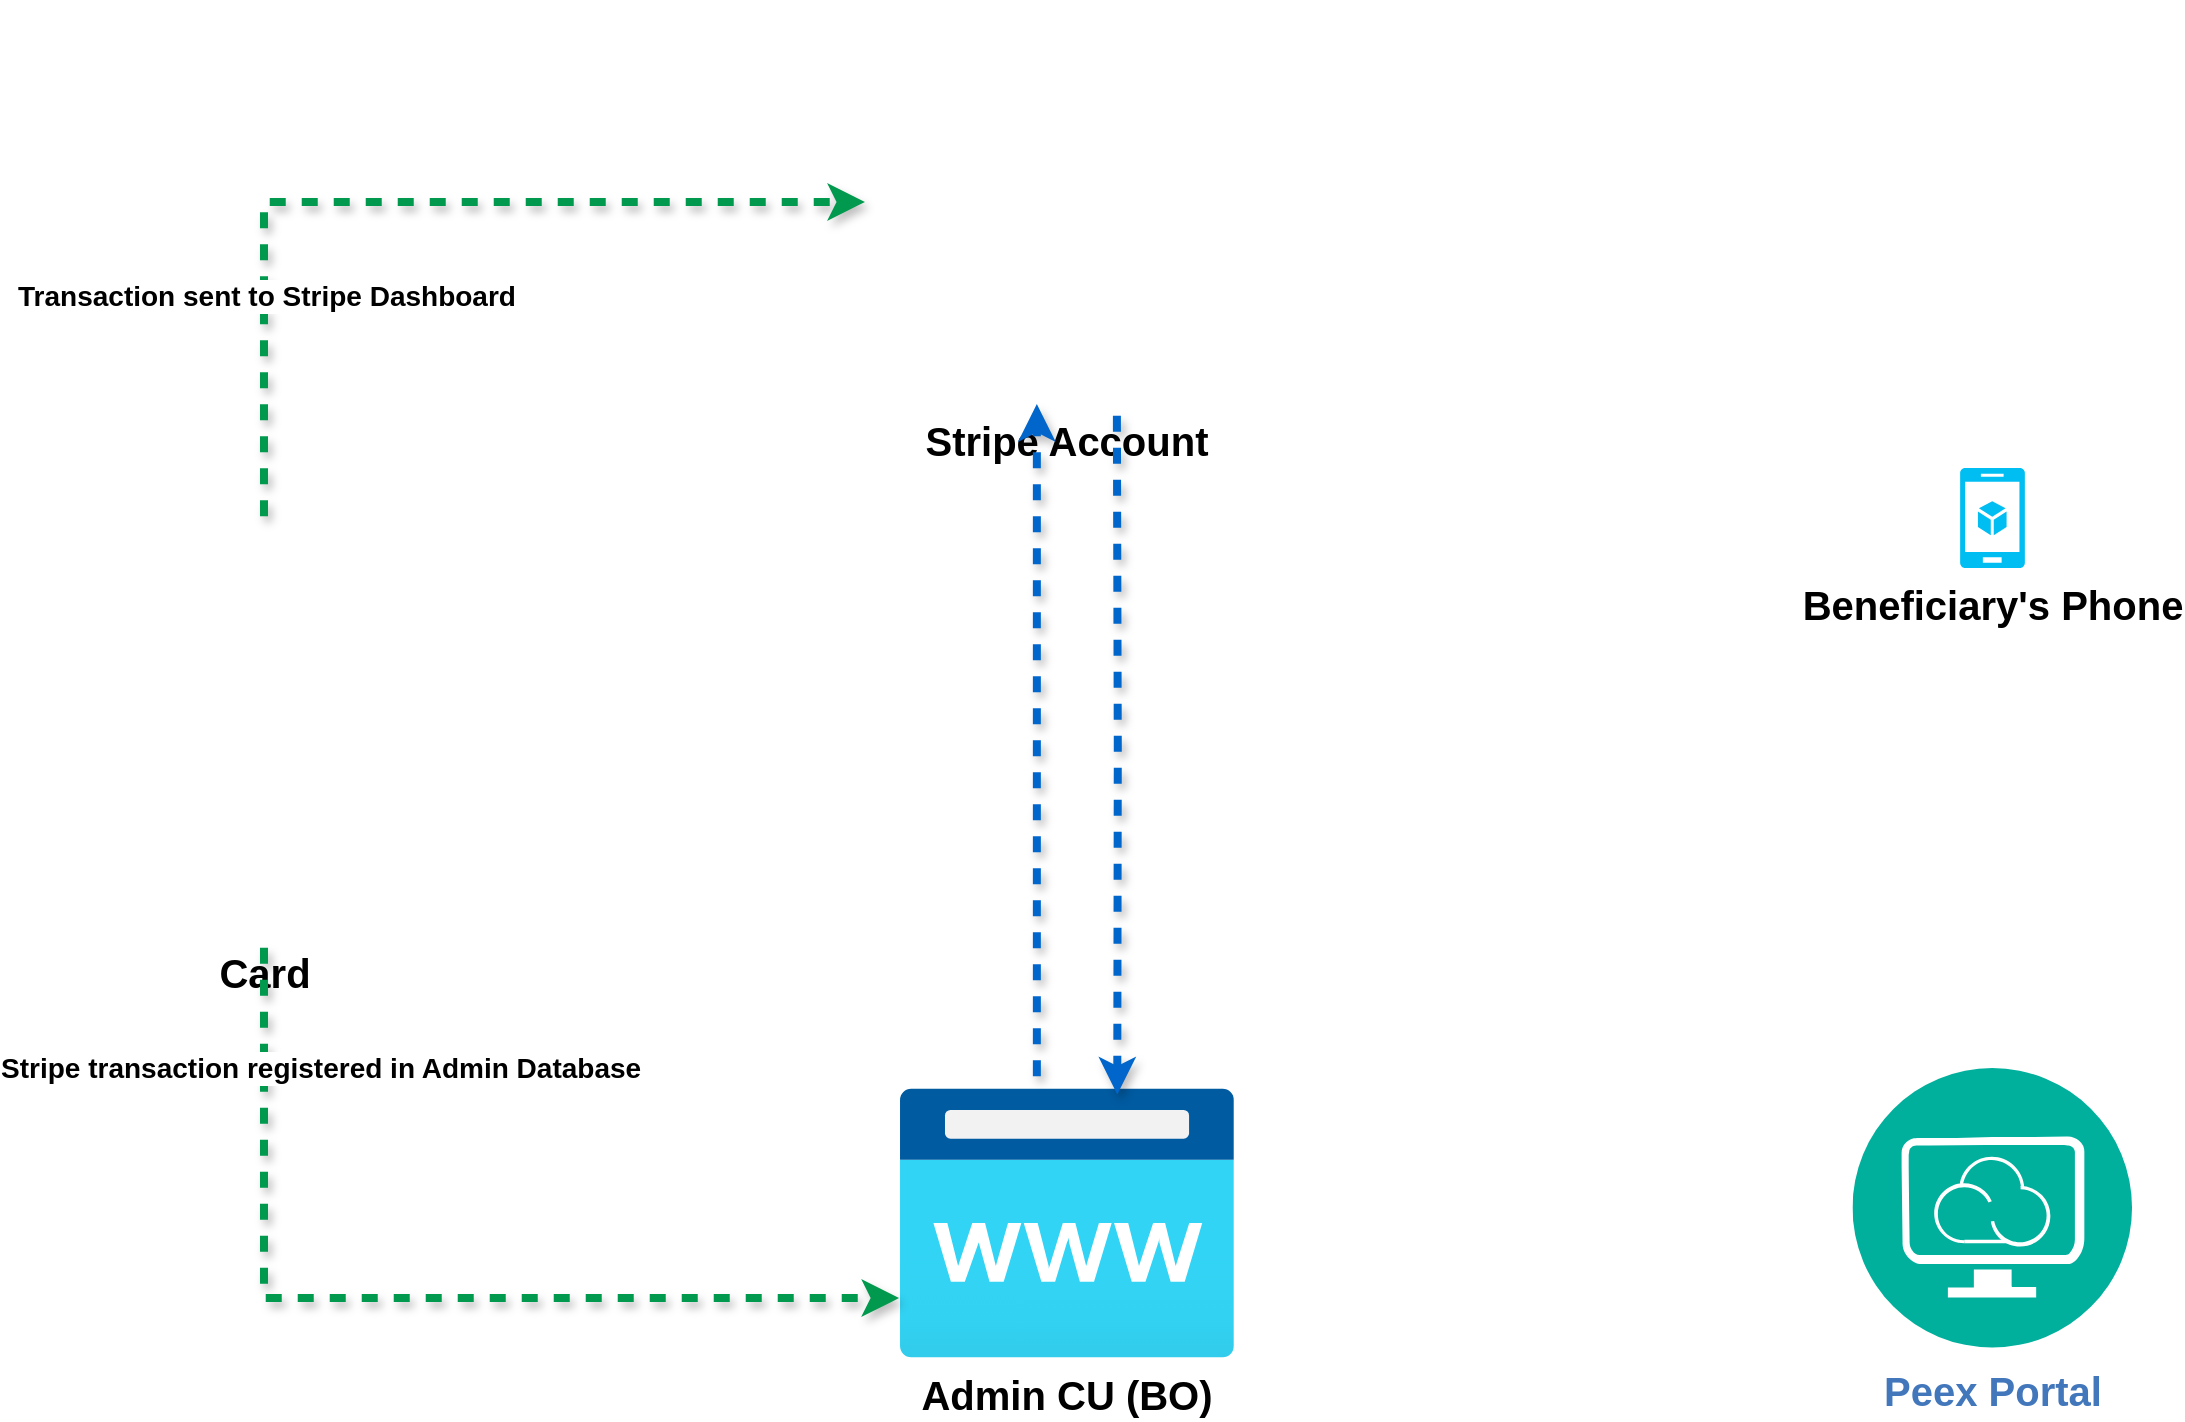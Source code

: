 <mxfile version="26.0.10">
  <diagram name="Page-1" id="ZfeTRj6KhZ61jOfrh0ln">
    <mxGraphModel dx="1500" dy="881" grid="1" gridSize="10" guides="1" tooltips="1" connect="1" arrows="1" fold="1" page="1" pageScale="1" pageWidth="1169" pageHeight="827" math="0" shadow="0">
      <root>
        <mxCell id="0" />
        <mxCell id="1" parent="0" />
        <mxCell id="kcWeRtJJE4qR69ZITuoe-19" style="edgeStyle=orthogonalEdgeStyle;rounded=0;orthogonalLoop=1;jettySize=auto;html=1;entryX=0;entryY=0.5;entryDx=0;entryDy=0;strokeWidth=4;shadow=1;flowAnimation=1;strokeColor=#00994D;exitX=0.5;exitY=0;exitDx=0;exitDy=0;" edge="1" parent="1" source="kcWeRtJJE4qR69ZITuoe-3" target="kcWeRtJJE4qR69ZITuoe-4">
          <mxGeometry relative="1" as="geometry" />
        </mxCell>
        <mxCell id="kcWeRtJJE4qR69ZITuoe-21" value="Transaction sent to Stripe Dashboard" style="edgeLabel;html=1;align=center;verticalAlign=middle;resizable=0;points=[];fontStyle=1;fontSize=14;" vertex="1" connectable="0" parent="kcWeRtJJE4qR69ZITuoe-19">
          <mxGeometry x="-0.499" y="-1" relative="1" as="geometry">
            <mxPoint as="offset" />
          </mxGeometry>
        </mxCell>
        <mxCell id="kcWeRtJJE4qR69ZITuoe-3" value="&lt;font style=&quot;font-size: 20px;&quot;&gt;&lt;b&gt;Card&lt;/b&gt;&lt;/font&gt;" style="shape=image;html=1;verticalAlign=top;verticalLabelPosition=bottom;labelBackgroundColor=#ffffff;imageAspect=0;aspect=fixed;image=https://cdn0.iconfinder.com/data/icons/credit-card-debit-card-payment-PNG/80/Visa-Electron-Curved.png" vertex="1" parent="1">
          <mxGeometry x="50" y="280" width="204" height="204" as="geometry" />
        </mxCell>
        <mxCell id="kcWeRtJJE4qR69ZITuoe-4" value="&lt;b&gt;&lt;font style=&quot;font-size: 20px;&quot;&gt;Stripe Account&lt;/font&gt;&lt;/b&gt;" style="shape=image;html=1;verticalAlign=top;verticalLabelPosition=bottom;labelBackgroundColor=#ffffff;imageAspect=0;aspect=fixed;image=https://cdn0.iconfinder.com/data/icons/phosphor-fill-vol-4/256/stripe-logo-fill-128.png" vertex="1" parent="1">
          <mxGeometry x="452.46" y="16" width="202" height="202" as="geometry" />
        </mxCell>
        <mxCell id="kcWeRtJJE4qR69ZITuoe-25" style="edgeStyle=orthogonalEdgeStyle;rounded=0;orthogonalLoop=1;jettySize=auto;html=1;strokeWidth=4;flowAnimation=1;shadow=1;strokeColor=#0066CC;" edge="1" parent="1">
          <mxGeometry relative="1" as="geometry">
            <mxPoint x="538.429" y="560" as="sourcePoint" />
            <mxPoint x="538.429" y="218" as="targetPoint" />
          </mxGeometry>
        </mxCell>
        <mxCell id="kcWeRtJJE4qR69ZITuoe-8" value="&lt;font style=&quot;font-size: 20px;&quot;&gt;&lt;b&gt;Admin CU (BO)&lt;/b&gt;&lt;/font&gt;" style="image;aspect=fixed;html=1;points=[];align=center;fontSize=12;image=img/lib/azure2/app_services/App_Service_Domains.svg;" vertex="1" parent="1">
          <mxGeometry x="470.01" y="560" width="166.91" height="135" as="geometry" />
        </mxCell>
        <mxCell id="kcWeRtJJE4qR69ZITuoe-12" value="&lt;font style=&quot;font-size: 20px;&quot;&gt;&lt;b&gt;Beneficiary&#39;s Phone&lt;/b&gt;&lt;/font&gt;" style="verticalLabelPosition=bottom;html=1;verticalAlign=top;align=center;strokeColor=none;fillColor=#00BEF2;shape=mxgraph.azure.mobile_services;pointerEvents=1;" vertex="1" parent="1">
          <mxGeometry x="1000" y="250" width="32.5" height="50" as="geometry" />
        </mxCell>
        <mxCell id="kcWeRtJJE4qR69ZITuoe-14" value="&lt;font style=&quot;font-size: 20px;&quot;&gt;&lt;b&gt;Peex Portal&lt;/b&gt;&lt;/font&gt;" style="image;aspect=fixed;perimeter=ellipsePerimeter;html=1;align=center;shadow=0;dashed=0;fontColor=#4277BB;labelBackgroundColor=default;fontSize=12;spacingTop=3;image=img/lib/ibm/management/provider_cloud_portal_service.svg;" vertex="1" parent="1">
          <mxGeometry x="946.25" y="550" width="140" height="140" as="geometry" />
        </mxCell>
        <mxCell id="kcWeRtJJE4qR69ZITuoe-18" style="edgeStyle=orthogonalEdgeStyle;rounded=0;orthogonalLoop=1;jettySize=auto;html=1;entryX=-0.003;entryY=0.778;entryDx=0;entryDy=0;entryPerimeter=0;exitX=0.5;exitY=1;exitDx=0;exitDy=0;strokeWidth=4;shadow=1;flowAnimation=1;strokeColor=#00994D;" edge="1" parent="1" source="kcWeRtJJE4qR69ZITuoe-3" target="kcWeRtJJE4qR69ZITuoe-8">
          <mxGeometry relative="1" as="geometry" />
        </mxCell>
        <mxCell id="kcWeRtJJE4qR69ZITuoe-22" value="&lt;span style=&quot;color: rgba(0, 0, 0, 0); font-family: monospace; font-size: 0px; text-align: start; background-color: rgb(251, 251, 251);&quot;&gt;%3CmxGraphModel%3E%3Croot%3E%3CmxCell%20id%3D%220%22%2F%3E%3CmxCell%20id%3D%221%22%20parent%3D%220%22%2F%3E%3CmxCell%20id%3D%222%22%20value%3D%22Transaction%20sent%20to%20Stripe%20Dashboard%22%20style%3D%22edgeLabel%3Bhtml%3D1%3Balign%3Dcenter%3BverticalAlign%3Dmiddle%3Bresizable%3D0%3Bpoints%3D%5B%5D%3B%22%20vertex%3D%221%22%20connectable%3D%220%22%20parent%3D%221%22%3E%3CmxGeometry%20x%3D%22153.0%22%20y%3D%22164.286%22%20as%3D%22geometry%22%2F%3E%3C%2FmxCell%3E%3C%2Froot%3E%3C%2FmxGraphModel%3E&lt;/span&gt;" style="edgeLabel;html=1;align=center;verticalAlign=middle;resizable=0;points=[];" vertex="1" connectable="0" parent="kcWeRtJJE4qR69ZITuoe-18">
          <mxGeometry x="-0.703" y="-2" relative="1" as="geometry">
            <mxPoint as="offset" />
          </mxGeometry>
        </mxCell>
        <mxCell id="kcWeRtJJE4qR69ZITuoe-23" value="Stripe transaction registered in Admin Database&amp;nbsp;" style="edgeLabel;html=1;align=center;verticalAlign=middle;resizable=0;points=[];fontStyle=1;fontSize=14;" vertex="1" connectable="0" parent="kcWeRtJJE4qR69ZITuoe-18">
          <mxGeometry x="-0.737" y="3" relative="1" as="geometry">
            <mxPoint x="27" as="offset" />
          </mxGeometry>
        </mxCell>
        <mxCell id="kcWeRtJJE4qR69ZITuoe-24" style="edgeStyle=orthogonalEdgeStyle;rounded=0;orthogonalLoop=1;jettySize=auto;html=1;entryX=0.501;entryY=0.024;entryDx=0;entryDy=0;entryPerimeter=0;strokeWidth=4;flowAnimation=1;shadow=1;strokeColor=#0066CC;" edge="1" parent="1">
          <mxGeometry relative="1" as="geometry">
            <mxPoint x="578.429" y="218" as="sourcePoint" />
            <mxPoint x="578.632" y="563.24" as="targetPoint" />
          </mxGeometry>
        </mxCell>
      </root>
    </mxGraphModel>
  </diagram>
</mxfile>
